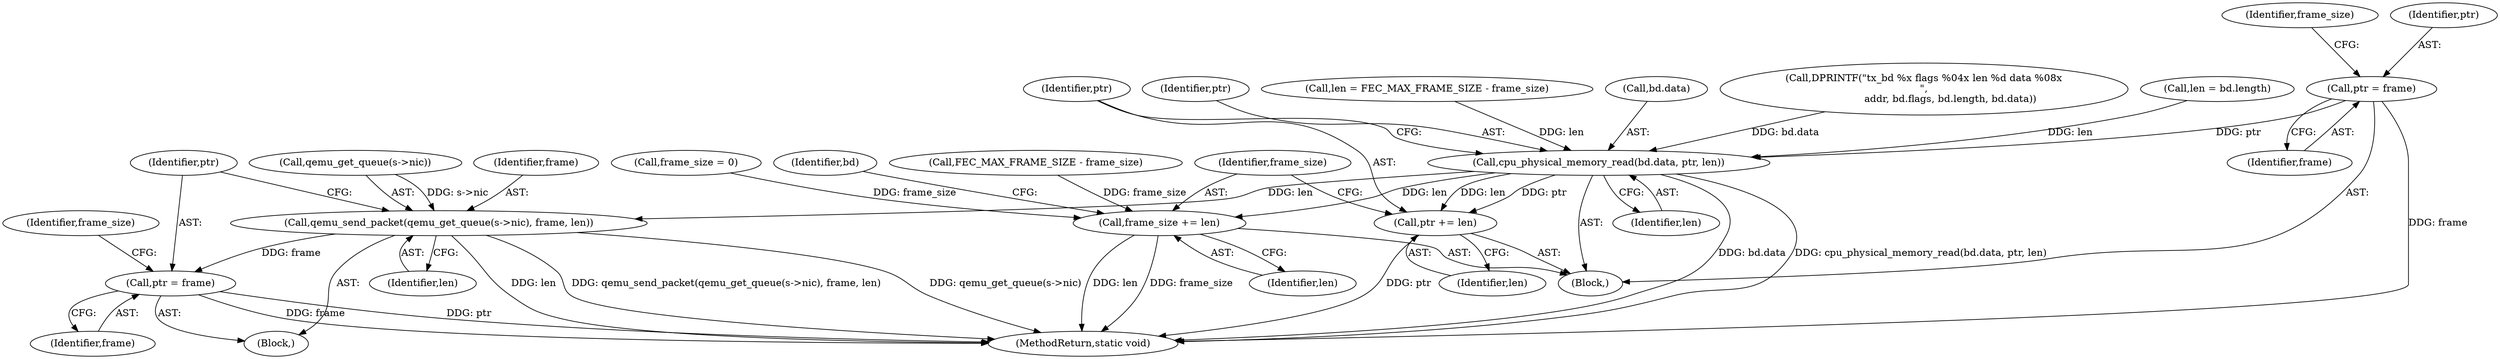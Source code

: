 digraph "0_qemu_070c4b92b8cd5390889716677a0b92444d6e087a@pointer" {
"1000121" [label="(Call,ptr = frame)"];
"1000177" [label="(Call,cpu_physical_memory_read(bd.data, ptr, len))"];
"1000183" [label="(Call,ptr += len)"];
"1000186" [label="(Call,frame_size += len)"];
"1000198" [label="(Call,qemu_send_packet(qemu_get_queue(s->nic), frame, len))"];
"1000205" [label="(Call,ptr = frame)"];
"1000204" [label="(Identifier,len)"];
"1000125" [label="(Identifier,frame_size)"];
"1000155" [label="(Call,len = bd.length)"];
"1000183" [label="(Call,ptr += len)"];
"1000203" [label="(Identifier,frame)"];
"1000195" [label="(Block,)"];
"1000182" [label="(Identifier,len)"];
"1000198" [label="(Call,qemu_send_packet(qemu_get_queue(s->nic), frame, len))"];
"1000177" [label="(Call,cpu_physical_memory_read(bd.data, ptr, len))"];
"1000123" [label="(Identifier,frame)"];
"1000122" [label="(Identifier,ptr)"];
"1000106" [label="(Block,)"];
"1000209" [label="(Identifier,frame_size)"];
"1000181" [label="(Identifier,ptr)"];
"1000249" [label="(MethodReturn,static void)"];
"1000205" [label="(Call,ptr = frame)"];
"1000207" [label="(Identifier,frame)"];
"1000167" [label="(Call,len = FEC_MAX_FRAME_SIZE - frame_size)"];
"1000188" [label="(Identifier,len)"];
"1000187" [label="(Identifier,frame_size)"];
"1000124" [label="(Call,frame_size = 0)"];
"1000199" [label="(Call,qemu_get_queue(s->nic))"];
"1000192" [label="(Identifier,bd)"];
"1000184" [label="(Identifier,ptr)"];
"1000178" [label="(Call,bd.data)"];
"1000185" [label="(Identifier,len)"];
"1000142" [label="(Call,DPRINTF(\"tx_bd %x flags %04x len %d data %08x\n\",\n                 addr, bd.flags, bd.length, bd.data))"];
"1000169" [label="(Call,FEC_MAX_FRAME_SIZE - frame_size)"];
"1000121" [label="(Call,ptr = frame)"];
"1000206" [label="(Identifier,ptr)"];
"1000186" [label="(Call,frame_size += len)"];
"1000121" -> "1000106"  [label="AST: "];
"1000121" -> "1000123"  [label="CFG: "];
"1000122" -> "1000121"  [label="AST: "];
"1000123" -> "1000121"  [label="AST: "];
"1000125" -> "1000121"  [label="CFG: "];
"1000121" -> "1000249"  [label="DDG: frame"];
"1000121" -> "1000177"  [label="DDG: ptr"];
"1000177" -> "1000106"  [label="AST: "];
"1000177" -> "1000182"  [label="CFG: "];
"1000178" -> "1000177"  [label="AST: "];
"1000181" -> "1000177"  [label="AST: "];
"1000182" -> "1000177"  [label="AST: "];
"1000184" -> "1000177"  [label="CFG: "];
"1000177" -> "1000249"  [label="DDG: bd.data"];
"1000177" -> "1000249"  [label="DDG: cpu_physical_memory_read(bd.data, ptr, len)"];
"1000142" -> "1000177"  [label="DDG: bd.data"];
"1000167" -> "1000177"  [label="DDG: len"];
"1000155" -> "1000177"  [label="DDG: len"];
"1000177" -> "1000183"  [label="DDG: len"];
"1000177" -> "1000183"  [label="DDG: ptr"];
"1000177" -> "1000186"  [label="DDG: len"];
"1000177" -> "1000198"  [label="DDG: len"];
"1000183" -> "1000106"  [label="AST: "];
"1000183" -> "1000185"  [label="CFG: "];
"1000184" -> "1000183"  [label="AST: "];
"1000185" -> "1000183"  [label="AST: "];
"1000187" -> "1000183"  [label="CFG: "];
"1000183" -> "1000249"  [label="DDG: ptr"];
"1000186" -> "1000106"  [label="AST: "];
"1000186" -> "1000188"  [label="CFG: "];
"1000187" -> "1000186"  [label="AST: "];
"1000188" -> "1000186"  [label="AST: "];
"1000192" -> "1000186"  [label="CFG: "];
"1000186" -> "1000249"  [label="DDG: len"];
"1000186" -> "1000249"  [label="DDG: frame_size"];
"1000169" -> "1000186"  [label="DDG: frame_size"];
"1000124" -> "1000186"  [label="DDG: frame_size"];
"1000198" -> "1000195"  [label="AST: "];
"1000198" -> "1000204"  [label="CFG: "];
"1000199" -> "1000198"  [label="AST: "];
"1000203" -> "1000198"  [label="AST: "];
"1000204" -> "1000198"  [label="AST: "];
"1000206" -> "1000198"  [label="CFG: "];
"1000198" -> "1000249"  [label="DDG: qemu_get_queue(s->nic)"];
"1000198" -> "1000249"  [label="DDG: len"];
"1000198" -> "1000249"  [label="DDG: qemu_send_packet(qemu_get_queue(s->nic), frame, len)"];
"1000199" -> "1000198"  [label="DDG: s->nic"];
"1000198" -> "1000205"  [label="DDG: frame"];
"1000205" -> "1000195"  [label="AST: "];
"1000205" -> "1000207"  [label="CFG: "];
"1000206" -> "1000205"  [label="AST: "];
"1000207" -> "1000205"  [label="AST: "];
"1000209" -> "1000205"  [label="CFG: "];
"1000205" -> "1000249"  [label="DDG: ptr"];
"1000205" -> "1000249"  [label="DDG: frame"];
}
